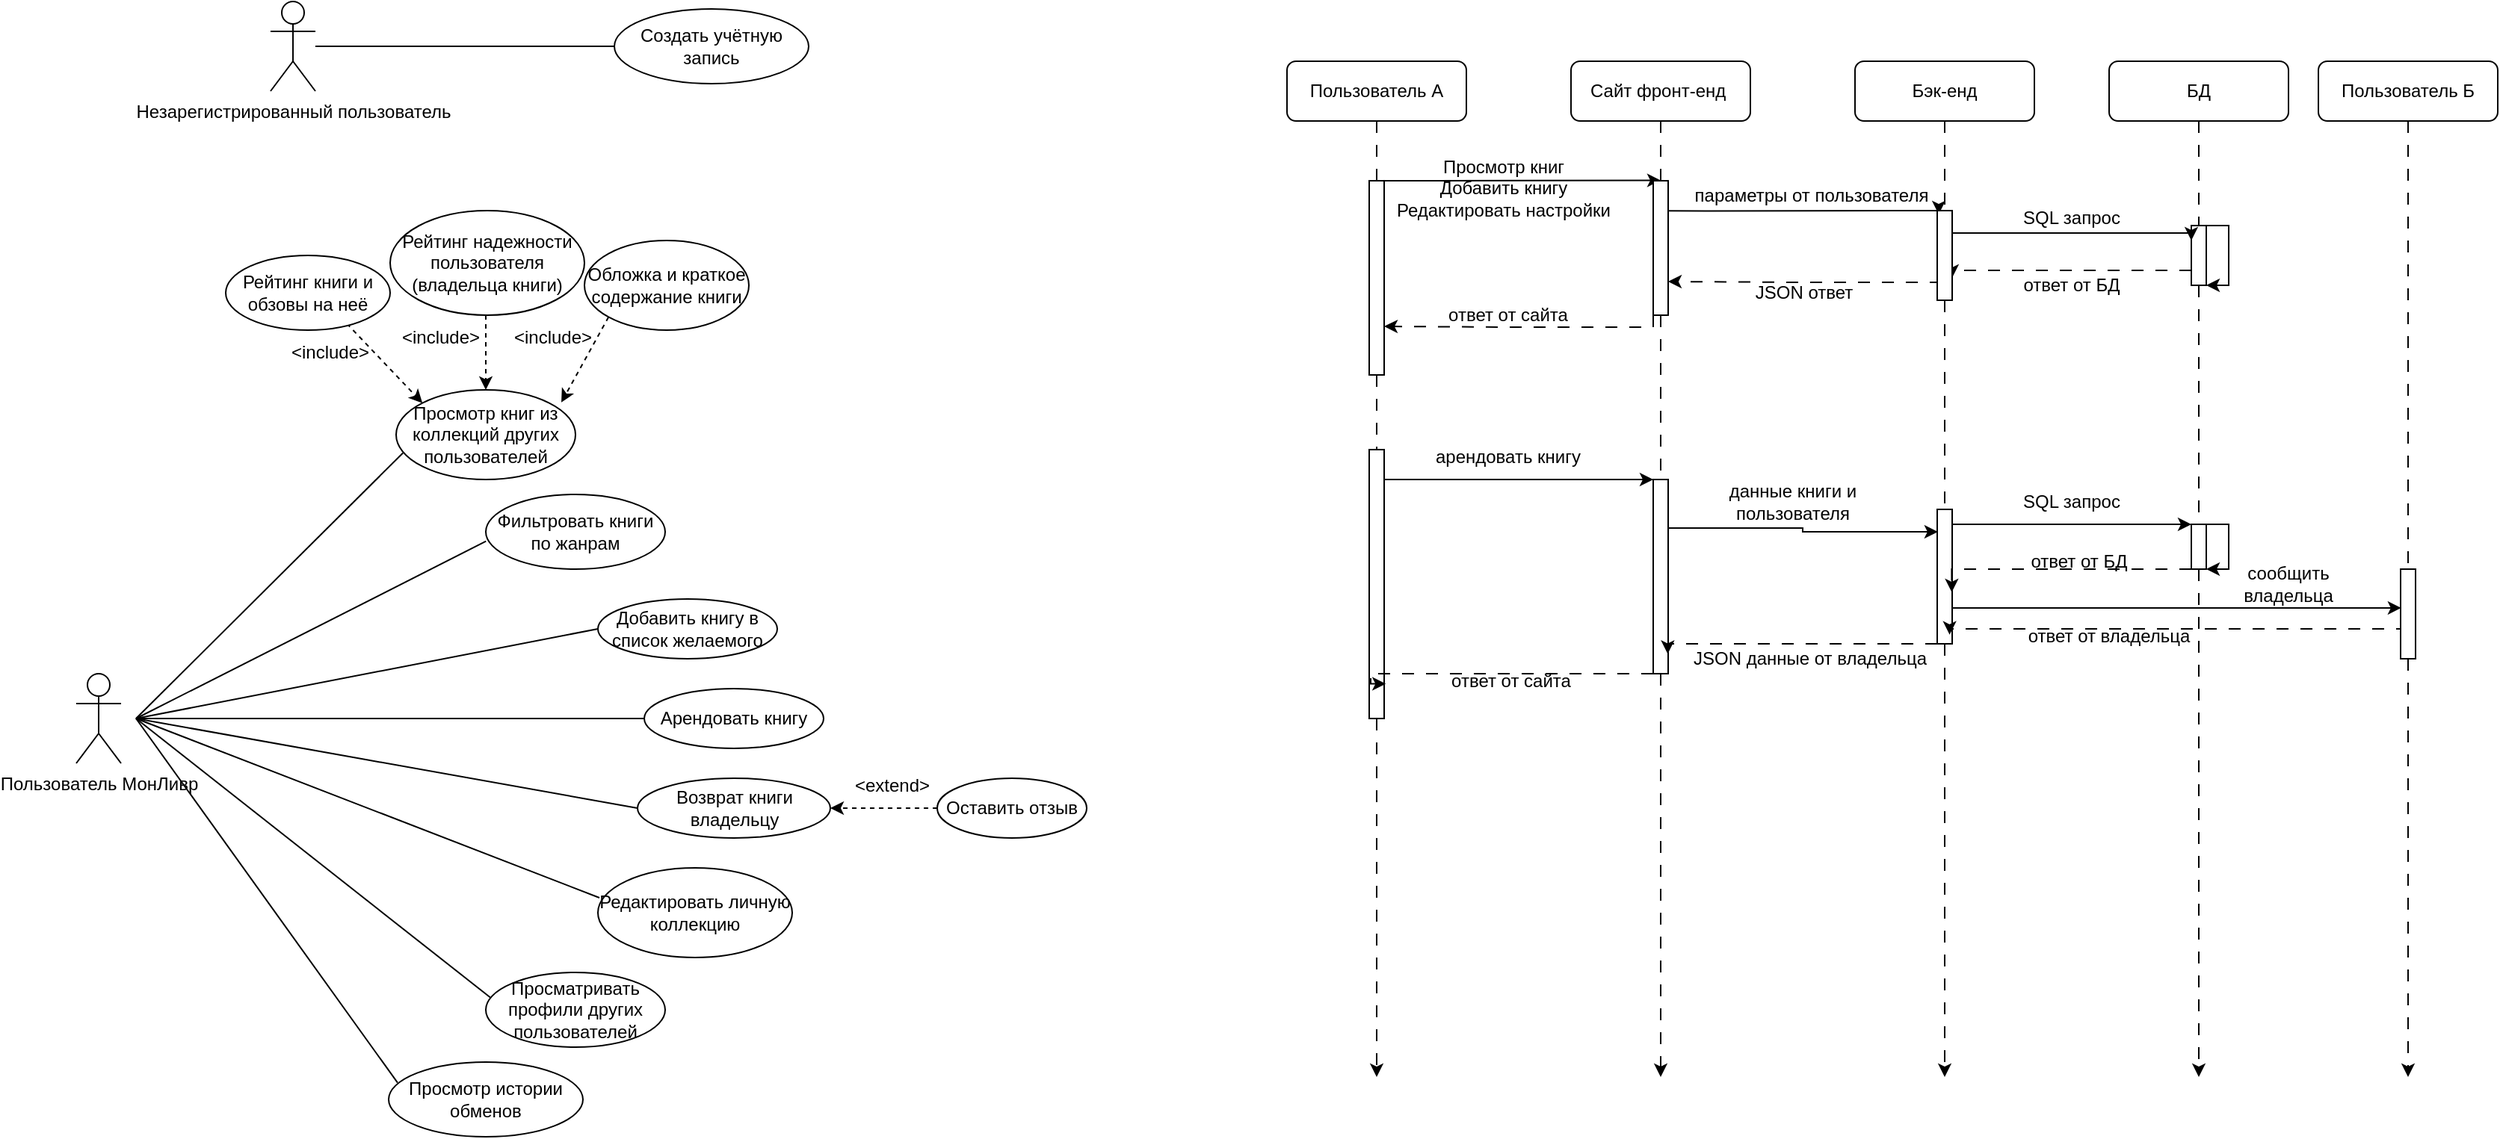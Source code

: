 <mxfile version="26.0.16">
  <diagram name="Page-1" id="ZwCmzv1hAautJZRaxZhr">
    <mxGraphModel dx="1489" dy="1766" grid="1" gridSize="10" guides="1" tooltips="1" connect="1" arrows="1" fold="1" page="1" pageScale="1" pageWidth="827" pageHeight="1169" math="0" shadow="0">
      <root>
        <mxCell id="0" />
        <mxCell id="1" parent="0" />
        <mxCell id="txhmKMlgKQkPEcrtysm9-1" value="Незарегистрированный пользователь" style="shape=umlActor;verticalLabelPosition=bottom;verticalAlign=top;html=1;outlineConnect=0;" vertex="1" parent="1">
          <mxGeometry x="210" y="40" width="30" height="60" as="geometry" />
        </mxCell>
        <mxCell id="txhmKMlgKQkPEcrtysm9-2" value="Создать учётную запись" style="ellipse;whiteSpace=wrap;html=1;" vertex="1" parent="1">
          <mxGeometry x="440" y="45" width="130" height="50" as="geometry" />
        </mxCell>
        <mxCell id="txhmKMlgKQkPEcrtysm9-3" value="Пользователь МонЛивр" style="shape=umlActor;verticalLabelPosition=bottom;verticalAlign=top;html=1;outlineConnect=0;" vertex="1" parent="1">
          <mxGeometry x="80" y="490" width="30" height="60" as="geometry" />
        </mxCell>
        <mxCell id="txhmKMlgKQkPEcrtysm9-4" value="Просмотр книг из коллекций других пользователей" style="ellipse;whiteSpace=wrap;html=1;" vertex="1" parent="1">
          <mxGeometry x="294" y="300" width="120" height="60" as="geometry" />
        </mxCell>
        <mxCell id="txhmKMlgKQkPEcrtysm9-5" value="Редактировать личную коллекцию" style="ellipse;whiteSpace=wrap;html=1;" vertex="1" parent="1">
          <mxGeometry x="429" y="620" width="130" height="60" as="geometry" />
        </mxCell>
        <mxCell id="txhmKMlgKQkPEcrtysm9-6" value="" style="endArrow=none;html=1;rounded=0;entryX=0;entryY=0.5;entryDx=0;entryDy=0;entryPerimeter=0;" edge="1" parent="1" target="txhmKMlgKQkPEcrtysm9-2">
          <mxGeometry width="50" height="50" relative="1" as="geometry">
            <mxPoint x="240" y="70" as="sourcePoint" />
            <mxPoint x="370" y="40" as="targetPoint" />
          </mxGeometry>
        </mxCell>
        <mxCell id="txhmKMlgKQkPEcrtysm9-7" value="Арендовать книгу" style="ellipse;whiteSpace=wrap;html=1;" vertex="1" parent="1">
          <mxGeometry x="460" y="500" width="120" height="40" as="geometry" />
        </mxCell>
        <mxCell id="txhmKMlgKQkPEcrtysm9-8" value="" style="endArrow=none;html=1;rounded=0;entryX=0.038;entryY=0.704;entryDx=0;entryDy=0;entryPerimeter=0;" edge="1" parent="1" target="txhmKMlgKQkPEcrtysm9-4">
          <mxGeometry width="50" height="50" relative="1" as="geometry">
            <mxPoint x="120" y="520" as="sourcePoint" />
            <mxPoint x="180" y="310" as="targetPoint" />
          </mxGeometry>
        </mxCell>
        <mxCell id="txhmKMlgKQkPEcrtysm9-9" value="" style="endArrow=none;html=1;rounded=0;entryX=0;entryY=0.5;entryDx=0;entryDy=0;" edge="1" parent="1" target="txhmKMlgKQkPEcrtysm9-7">
          <mxGeometry width="50" height="50" relative="1" as="geometry">
            <mxPoint x="120" y="520" as="sourcePoint" />
            <mxPoint x="295" y="339" as="targetPoint" />
          </mxGeometry>
        </mxCell>
        <mxCell id="txhmKMlgKQkPEcrtysm9-10" value="" style="endArrow=none;html=1;rounded=0;" edge="1" parent="1">
          <mxGeometry width="50" height="50" relative="1" as="geometry">
            <mxPoint x="120" y="520" as="sourcePoint" />
            <mxPoint x="430" y="640" as="targetPoint" />
          </mxGeometry>
        </mxCell>
        <mxCell id="txhmKMlgKQkPEcrtysm9-11" value="" style="endArrow=classic;html=1;rounded=0;entryX=1;entryY=0.5;entryDx=0;entryDy=0;dashed=1;exitX=0;exitY=0.5;exitDx=0;exitDy=0;" edge="1" parent="1" source="txhmKMlgKQkPEcrtysm9-13" target="txhmKMlgKQkPEcrtysm9-23">
          <mxGeometry width="50" height="50" relative="1" as="geometry">
            <mxPoint x="659" y="570" as="sourcePoint" />
            <mxPoint x="589" y="570" as="targetPoint" />
          </mxGeometry>
        </mxCell>
        <mxCell id="txhmKMlgKQkPEcrtysm9-12" value="&amp;lt;extend&amp;gt;" style="text;html=1;align=center;verticalAlign=middle;whiteSpace=wrap;rounded=0;" vertex="1" parent="1">
          <mxGeometry x="596" y="550" width="60" height="30" as="geometry" />
        </mxCell>
        <mxCell id="txhmKMlgKQkPEcrtysm9-13" value="Оставить отзыв" style="ellipse;whiteSpace=wrap;html=1;" vertex="1" parent="1">
          <mxGeometry x="656" y="560" width="100" height="40" as="geometry" />
        </mxCell>
        <mxCell id="txhmKMlgKQkPEcrtysm9-14" value="" style="endArrow=classic;html=1;rounded=0;entryX=0;entryY=0;entryDx=0;entryDy=0;dashed=1;endFill=1;exitX=0.737;exitY=0.913;exitDx=0;exitDy=0;exitPerimeter=0;" edge="1" parent="1" source="txhmKMlgKQkPEcrtysm9-15" target="txhmKMlgKQkPEcrtysm9-4">
          <mxGeometry width="50" height="50" relative="1" as="geometry">
            <mxPoint x="280" y="260" as="sourcePoint" />
            <mxPoint x="410" y="350" as="targetPoint" />
          </mxGeometry>
        </mxCell>
        <mxCell id="txhmKMlgKQkPEcrtysm9-15" value="Рейтинг книги и обзовы на неё" style="ellipse;whiteSpace=wrap;html=1;" vertex="1" parent="1">
          <mxGeometry x="180" y="210" width="110" height="50" as="geometry" />
        </mxCell>
        <mxCell id="txhmKMlgKQkPEcrtysm9-16" value="Рейтинг надежности пользователя (владельца книги)" style="ellipse;whiteSpace=wrap;html=1;" vertex="1" parent="1">
          <mxGeometry x="290" y="180" width="130" height="70" as="geometry" />
        </mxCell>
        <mxCell id="txhmKMlgKQkPEcrtysm9-17" value="" style="endArrow=classic;html=1;rounded=0;entryX=0.5;entryY=0;entryDx=0;entryDy=0;dashed=1;endFill=1;exitX=1;exitY=0;exitDx=0;exitDy=0;" edge="1" parent="1" source="txhmKMlgKQkPEcrtysm9-19" target="txhmKMlgKQkPEcrtysm9-4">
          <mxGeometry width="50" height="50" relative="1" as="geometry">
            <mxPoint x="284" y="268" as="sourcePoint" />
            <mxPoint x="317" y="309" as="targetPoint" />
          </mxGeometry>
        </mxCell>
        <mxCell id="txhmKMlgKQkPEcrtysm9-18" value="&amp;lt;include&amp;gt;" style="text;html=1;align=center;verticalAlign=middle;whiteSpace=wrap;rounded=0;" vertex="1" parent="1">
          <mxGeometry x="220" y="260" width="60" height="30" as="geometry" />
        </mxCell>
        <mxCell id="txhmKMlgKQkPEcrtysm9-19" value="&amp;lt;include&amp;gt;" style="text;html=1;align=center;verticalAlign=middle;whiteSpace=wrap;rounded=0;" vertex="1" parent="1">
          <mxGeometry x="294" y="250" width="60" height="30" as="geometry" />
        </mxCell>
        <mxCell id="txhmKMlgKQkPEcrtysm9-20" value="Обложка и краткое содержание книги" style="ellipse;whiteSpace=wrap;html=1;" vertex="1" parent="1">
          <mxGeometry x="420" y="200" width="110" height="60" as="geometry" />
        </mxCell>
        <mxCell id="txhmKMlgKQkPEcrtysm9-21" value="" style="endArrow=classic;html=1;rounded=0;entryX=0.921;entryY=0.14;entryDx=0;entryDy=0;dashed=1;endFill=1;exitX=0;exitY=1;exitDx=0;exitDy=0;entryPerimeter=0;" edge="1" parent="1" source="txhmKMlgKQkPEcrtysm9-20" target="txhmKMlgKQkPEcrtysm9-4">
          <mxGeometry width="50" height="50" relative="1" as="geometry">
            <mxPoint x="385" y="260" as="sourcePoint" />
            <mxPoint x="381" y="299" as="targetPoint" />
          </mxGeometry>
        </mxCell>
        <mxCell id="txhmKMlgKQkPEcrtysm9-22" value="&amp;lt;include&amp;gt;" style="text;html=1;align=center;verticalAlign=middle;whiteSpace=wrap;rounded=0;" vertex="1" parent="1">
          <mxGeometry x="369" y="250" width="60" height="30" as="geometry" />
        </mxCell>
        <mxCell id="txhmKMlgKQkPEcrtysm9-23" value="Возврат книги владельцу" style="ellipse;whiteSpace=wrap;html=1;" vertex="1" parent="1">
          <mxGeometry x="455.5" y="560" width="129" height="40" as="geometry" />
        </mxCell>
        <mxCell id="txhmKMlgKQkPEcrtysm9-24" value="" style="endArrow=none;html=1;rounded=0;entryX=0;entryY=0.5;entryDx=0;entryDy=0;" edge="1" parent="1" target="txhmKMlgKQkPEcrtysm9-23">
          <mxGeometry width="50" height="50" relative="1" as="geometry">
            <mxPoint x="120" y="520" as="sourcePoint" />
            <mxPoint x="330" y="490" as="targetPoint" />
          </mxGeometry>
        </mxCell>
        <mxCell id="txhmKMlgKQkPEcrtysm9-25" value="Просмотр истории обменов" style="ellipse;whiteSpace=wrap;html=1;" vertex="1" parent="1">
          <mxGeometry x="289" y="750" width="130" height="50" as="geometry" />
        </mxCell>
        <mxCell id="txhmKMlgKQkPEcrtysm9-26" value="Фильтровать книги по жанрам" style="ellipse;whiteSpace=wrap;html=1;" vertex="1" parent="1">
          <mxGeometry x="354" y="370" width="120" height="50" as="geometry" />
        </mxCell>
        <mxCell id="txhmKMlgKQkPEcrtysm9-27" value="" style="endArrow=none;html=1;rounded=0;entryX=0.001;entryY=0.627;entryDx=0;entryDy=0;entryPerimeter=0;" edge="1" parent="1" target="txhmKMlgKQkPEcrtysm9-26">
          <mxGeometry width="50" height="50" relative="1" as="geometry">
            <mxPoint x="120" y="520" as="sourcePoint" />
            <mxPoint x="306" y="450" as="targetPoint" />
          </mxGeometry>
        </mxCell>
        <mxCell id="txhmKMlgKQkPEcrtysm9-28" value="Добавить книгу в список желаемого" style="ellipse;whiteSpace=wrap;html=1;" vertex="1" parent="1">
          <mxGeometry x="429" y="440" width="120" height="40" as="geometry" />
        </mxCell>
        <mxCell id="txhmKMlgKQkPEcrtysm9-29" value="" style="endArrow=none;html=1;rounded=0;entryX=0;entryY=0.5;entryDx=0;entryDy=0;" edge="1" parent="1" target="txhmKMlgKQkPEcrtysm9-28">
          <mxGeometry width="50" height="50" relative="1" as="geometry">
            <mxPoint x="120" y="520" as="sourcePoint" />
            <mxPoint x="330" y="490" as="targetPoint" />
          </mxGeometry>
        </mxCell>
        <mxCell id="txhmKMlgKQkPEcrtysm9-30" value="" style="endArrow=none;html=1;rounded=0;entryX=0.046;entryY=0.277;entryDx=0;entryDy=0;entryPerimeter=0;" edge="1" parent="1" target="txhmKMlgKQkPEcrtysm9-25">
          <mxGeometry width="50" height="50" relative="1" as="geometry">
            <mxPoint x="120" y="520" as="sourcePoint" />
            <mxPoint x="330" y="560" as="targetPoint" />
          </mxGeometry>
        </mxCell>
        <mxCell id="txhmKMlgKQkPEcrtysm9-31" value="Просматривать профили других пользователей" style="ellipse;whiteSpace=wrap;html=1;" vertex="1" parent="1">
          <mxGeometry x="354" y="690" width="120" height="50" as="geometry" />
        </mxCell>
        <mxCell id="txhmKMlgKQkPEcrtysm9-32" value="" style="endArrow=none;html=1;rounded=0;entryX=0.029;entryY=0.343;entryDx=0;entryDy=0;entryPerimeter=0;" edge="1" parent="1" target="txhmKMlgKQkPEcrtysm9-31">
          <mxGeometry width="50" height="50" relative="1" as="geometry">
            <mxPoint x="120" y="520" as="sourcePoint" />
            <mxPoint x="260" y="560" as="targetPoint" />
          </mxGeometry>
        </mxCell>
        <mxCell id="txhmKMlgKQkPEcrtysm9-33" style="edgeStyle=orthogonalEdgeStyle;rounded=0;orthogonalLoop=1;jettySize=auto;html=1;dashed=1;dashPattern=8 8;" edge="1" parent="1" source="txhmKMlgKQkPEcrtysm9-56">
          <mxGeometry relative="1" as="geometry">
            <mxPoint x="950" y="760" as="targetPoint" />
          </mxGeometry>
        </mxCell>
        <mxCell id="txhmKMlgKQkPEcrtysm9-34" value="Пользователь А" style="rounded=1;whiteSpace=wrap;html=1;" vertex="1" parent="1">
          <mxGeometry x="890" y="80" width="120" height="40" as="geometry" />
        </mxCell>
        <mxCell id="txhmKMlgKQkPEcrtysm9-35" style="edgeStyle=orthogonalEdgeStyle;rounded=0;orthogonalLoop=1;jettySize=auto;html=1;dashed=1;dashPattern=8 8;" edge="1" parent="1" source="txhmKMlgKQkPEcrtysm9-58">
          <mxGeometry relative="1" as="geometry">
            <mxPoint x="1140" y="760" as="targetPoint" />
          </mxGeometry>
        </mxCell>
        <mxCell id="txhmKMlgKQkPEcrtysm9-36" value="Сайт фронт-енд&amp;nbsp;" style="rounded=1;whiteSpace=wrap;html=1;" vertex="1" parent="1">
          <mxGeometry x="1080" y="80" width="120" height="40" as="geometry" />
        </mxCell>
        <mxCell id="txhmKMlgKQkPEcrtysm9-37" style="edgeStyle=orthogonalEdgeStyle;rounded=0;orthogonalLoop=1;jettySize=auto;html=1;dashed=1;dashPattern=8 8;" edge="1" parent="1" source="txhmKMlgKQkPEcrtysm9-60">
          <mxGeometry relative="1" as="geometry">
            <mxPoint x="1500" y="760" as="targetPoint" />
          </mxGeometry>
        </mxCell>
        <mxCell id="txhmKMlgKQkPEcrtysm9-38" value="БД" style="rounded=1;whiteSpace=wrap;html=1;" vertex="1" parent="1">
          <mxGeometry x="1440" y="80" width="120" height="40" as="geometry" />
        </mxCell>
        <mxCell id="txhmKMlgKQkPEcrtysm9-39" value="" style="edgeStyle=orthogonalEdgeStyle;rounded=0;orthogonalLoop=1;jettySize=auto;html=1;dashed=1;dashPattern=8 8;endArrow=none;endFill=0;" edge="1" parent="1" source="txhmKMlgKQkPEcrtysm9-34" target="txhmKMlgKQkPEcrtysm9-41">
          <mxGeometry relative="1" as="geometry">
            <mxPoint x="950" y="760" as="targetPoint" />
            <mxPoint x="950" y="120" as="sourcePoint" />
          </mxGeometry>
        </mxCell>
        <mxCell id="txhmKMlgKQkPEcrtysm9-40" style="edgeStyle=orthogonalEdgeStyle;rounded=0;orthogonalLoop=1;jettySize=auto;html=1;exitX=1;exitY=0;exitDx=0;exitDy=0;" edge="1" parent="1" source="txhmKMlgKQkPEcrtysm9-41">
          <mxGeometry relative="1" as="geometry">
            <mxPoint x="1140" y="159.714" as="targetPoint" />
            <Array as="points">
              <mxPoint x="990" y="160" />
              <mxPoint x="990" y="160" />
            </Array>
          </mxGeometry>
        </mxCell>
        <mxCell id="txhmKMlgKQkPEcrtysm9-41" value="" style="rounded=0;whiteSpace=wrap;html=1;" vertex="1" parent="1">
          <mxGeometry x="945" y="160" width="10" height="130" as="geometry" />
        </mxCell>
        <mxCell id="txhmKMlgKQkPEcrtysm9-42" style="edgeStyle=orthogonalEdgeStyle;rounded=0;orthogonalLoop=1;jettySize=auto;html=1;dashed=1;dashPattern=8 8;" edge="1" parent="1" source="txhmKMlgKQkPEcrtysm9-62">
          <mxGeometry relative="1" as="geometry">
            <mxPoint x="1640" y="760" as="targetPoint" />
          </mxGeometry>
        </mxCell>
        <mxCell id="txhmKMlgKQkPEcrtysm9-43" value="Пользователь Б" style="rounded=1;whiteSpace=wrap;html=1;" vertex="1" parent="1">
          <mxGeometry x="1580" y="80" width="120" height="40" as="geometry" />
        </mxCell>
        <mxCell id="txhmKMlgKQkPEcrtysm9-44" value="" style="edgeStyle=orthogonalEdgeStyle;rounded=0;orthogonalLoop=1;jettySize=auto;html=1;dashed=1;dashPattern=8 8;endArrow=none;endFill=0;" edge="1" parent="1" source="txhmKMlgKQkPEcrtysm9-36" target="txhmKMlgKQkPEcrtysm9-47">
          <mxGeometry relative="1" as="geometry">
            <mxPoint x="1140" y="760" as="targetPoint" />
            <mxPoint x="1140" y="120" as="sourcePoint" />
          </mxGeometry>
        </mxCell>
        <mxCell id="txhmKMlgKQkPEcrtysm9-45" style="edgeStyle=orthogonalEdgeStyle;rounded=0;orthogonalLoop=1;jettySize=auto;html=1;entryX=1;entryY=0.75;entryDx=0;entryDy=0;exitX=0.919;exitY=0.224;exitDx=0;exitDy=0;exitPerimeter=0;" edge="1" parent="1" source="txhmKMlgKQkPEcrtysm9-47" target="txhmKMlgKQkPEcrtysm9-52">
          <mxGeometry relative="1" as="geometry">
            <mxPoint x="1340" y="180" as="targetPoint" />
            <mxPoint x="1160" y="180" as="sourcePoint" />
            <Array as="points">
              <mxPoint x="1170" y="180" />
              <mxPoint x="1326" y="180" />
            </Array>
          </mxGeometry>
        </mxCell>
        <mxCell id="txhmKMlgKQkPEcrtysm9-46" style="edgeStyle=orthogonalEdgeStyle;rounded=0;orthogonalLoop=1;jettySize=auto;html=1;exitX=0;exitY=1;exitDx=0;exitDy=0;entryX=1;entryY=0.75;entryDx=0;entryDy=0;dashed=1;dashPattern=8 8;" edge="1" parent="1" source="txhmKMlgKQkPEcrtysm9-47" target="txhmKMlgKQkPEcrtysm9-41">
          <mxGeometry relative="1" as="geometry">
            <Array as="points">
              <mxPoint x="1135" y="258" />
              <mxPoint x="1040" y="258" />
            </Array>
          </mxGeometry>
        </mxCell>
        <mxCell id="txhmKMlgKQkPEcrtysm9-47" value="" style="rounded=0;whiteSpace=wrap;html=1;" vertex="1" parent="1">
          <mxGeometry x="1135" y="160" width="10" height="90" as="geometry" />
        </mxCell>
        <mxCell id="txhmKMlgKQkPEcrtysm9-48" value="" style="edgeStyle=orthogonalEdgeStyle;rounded=0;orthogonalLoop=1;jettySize=auto;html=1;dashed=1;dashPattern=8 8;endArrow=none;endFill=0;" edge="1" parent="1" source="txhmKMlgKQkPEcrtysm9-38" target="txhmKMlgKQkPEcrtysm9-50">
          <mxGeometry relative="1" as="geometry">
            <mxPoint x="1500" y="760" as="targetPoint" />
            <mxPoint x="1500" y="120" as="sourcePoint" />
          </mxGeometry>
        </mxCell>
        <mxCell id="txhmKMlgKQkPEcrtysm9-49" style="edgeStyle=orthogonalEdgeStyle;rounded=0;orthogonalLoop=1;jettySize=auto;html=1;exitX=0;exitY=0.75;exitDx=0;exitDy=0;entryX=1;entryY=0.75;entryDx=0;entryDy=0;dashed=1;dashPattern=8 8;" edge="1" parent="1" source="txhmKMlgKQkPEcrtysm9-50" target="txhmKMlgKQkPEcrtysm9-73">
          <mxGeometry relative="1" as="geometry">
            <Array as="points">
              <mxPoint x="1335" y="220" />
            </Array>
          </mxGeometry>
        </mxCell>
        <mxCell id="txhmKMlgKQkPEcrtysm9-50" value="" style="rounded=0;whiteSpace=wrap;html=1;" vertex="1" parent="1">
          <mxGeometry x="1495" y="190" width="10" height="40" as="geometry" />
        </mxCell>
        <mxCell id="txhmKMlgKQkPEcrtysm9-51" value="Просмотр книг&lt;br&gt;Добавить книгу&lt;br&gt;Редактировать настройки" style="text;html=1;strokeColor=none;fillColor=none;align=center;verticalAlign=middle;whiteSpace=wrap;rounded=0;" vertex="1" parent="1">
          <mxGeometry x="950" y="140" width="170" height="50" as="geometry" />
        </mxCell>
        <mxCell id="txhmKMlgKQkPEcrtysm9-52" value="параметры от пользователя" style="text;html=1;strokeColor=none;fillColor=none;align=center;verticalAlign=middle;whiteSpace=wrap;rounded=0;" vertex="1" parent="1">
          <mxGeometry x="1156" y="145" width="170" height="50" as="geometry" />
        </mxCell>
        <mxCell id="txhmKMlgKQkPEcrtysm9-53" value="ответ от сайта" style="text;html=1;strokeColor=none;fillColor=none;align=center;verticalAlign=middle;whiteSpace=wrap;rounded=0;" vertex="1" parent="1">
          <mxGeometry x="953" y="225" width="170" height="50" as="geometry" />
        </mxCell>
        <mxCell id="txhmKMlgKQkPEcrtysm9-54" value="" style="edgeStyle=orthogonalEdgeStyle;rounded=0;orthogonalLoop=1;jettySize=auto;html=1;dashed=1;dashPattern=8 8;endArrow=none;endFill=0;" edge="1" parent="1" source="txhmKMlgKQkPEcrtysm9-41" target="txhmKMlgKQkPEcrtysm9-56">
          <mxGeometry relative="1" as="geometry">
            <mxPoint x="950" y="760" as="targetPoint" />
            <mxPoint x="950" y="290" as="sourcePoint" />
          </mxGeometry>
        </mxCell>
        <mxCell id="txhmKMlgKQkPEcrtysm9-55" style="edgeStyle=orthogonalEdgeStyle;rounded=0;orthogonalLoop=1;jettySize=auto;html=1;exitX=1;exitY=0.25;exitDx=0;exitDy=0;entryX=0;entryY=0;entryDx=0;entryDy=0;" edge="1" parent="1" source="txhmKMlgKQkPEcrtysm9-56" target="txhmKMlgKQkPEcrtysm9-58">
          <mxGeometry relative="1" as="geometry">
            <Array as="points">
              <mxPoint x="945" y="360" />
            </Array>
          </mxGeometry>
        </mxCell>
        <mxCell id="txhmKMlgKQkPEcrtysm9-56" value="" style="rounded=0;whiteSpace=wrap;html=1;" vertex="1" parent="1">
          <mxGeometry x="945" y="340" width="10" height="180" as="geometry" />
        </mxCell>
        <mxCell id="txhmKMlgKQkPEcrtysm9-57" value="" style="edgeStyle=orthogonalEdgeStyle;rounded=0;orthogonalLoop=1;jettySize=auto;html=1;dashed=1;dashPattern=8 8;endArrow=none;endFill=0;" edge="1" parent="1" source="txhmKMlgKQkPEcrtysm9-47" target="txhmKMlgKQkPEcrtysm9-58">
          <mxGeometry relative="1" as="geometry">
            <mxPoint x="1140" y="760" as="targetPoint" />
            <mxPoint x="1140" y="250" as="sourcePoint" />
          </mxGeometry>
        </mxCell>
        <mxCell id="txhmKMlgKQkPEcrtysm9-58" value="" style="rounded=0;whiteSpace=wrap;html=1;" vertex="1" parent="1">
          <mxGeometry x="1135" y="360" width="10" height="130" as="geometry" />
        </mxCell>
        <mxCell id="txhmKMlgKQkPEcrtysm9-59" value="" style="edgeStyle=orthogonalEdgeStyle;rounded=0;orthogonalLoop=1;jettySize=auto;html=1;dashed=1;dashPattern=8 8;endArrow=none;endFill=0;" edge="1" parent="1" source="txhmKMlgKQkPEcrtysm9-50" target="txhmKMlgKQkPEcrtysm9-60">
          <mxGeometry relative="1" as="geometry">
            <mxPoint x="1500" y="760" as="targetPoint" />
            <mxPoint x="1500" y="240" as="sourcePoint" />
          </mxGeometry>
        </mxCell>
        <mxCell id="txhmKMlgKQkPEcrtysm9-60" value="" style="rounded=0;whiteSpace=wrap;html=1;" vertex="1" parent="1">
          <mxGeometry x="1495" y="390" width="10" height="30" as="geometry" />
        </mxCell>
        <mxCell id="txhmKMlgKQkPEcrtysm9-61" value="" style="edgeStyle=orthogonalEdgeStyle;rounded=0;orthogonalLoop=1;jettySize=auto;html=1;dashed=1;dashPattern=8 8;endArrow=none;endFill=0;" edge="1" parent="1" source="txhmKMlgKQkPEcrtysm9-43" target="txhmKMlgKQkPEcrtysm9-62">
          <mxGeometry relative="1" as="geometry">
            <mxPoint x="1640" y="760" as="targetPoint" />
            <mxPoint x="1640" y="120" as="sourcePoint" />
          </mxGeometry>
        </mxCell>
        <mxCell id="txhmKMlgKQkPEcrtysm9-62" value="" style="rounded=0;whiteSpace=wrap;html=1;" vertex="1" parent="1">
          <mxGeometry x="1635" y="420" width="10" height="60" as="geometry" />
        </mxCell>
        <mxCell id="txhmKMlgKQkPEcrtysm9-63" style="edgeStyle=orthogonalEdgeStyle;rounded=0;orthogonalLoop=1;jettySize=auto;html=1;exitX=0;exitY=1;exitDx=0;exitDy=0;entryX=1.109;entryY=0.871;entryDx=0;entryDy=0;entryPerimeter=0;dashed=1;dashPattern=8 8;" edge="1" parent="1" source="txhmKMlgKQkPEcrtysm9-58" target="txhmKMlgKQkPEcrtysm9-56">
          <mxGeometry relative="1" as="geometry">
            <Array as="points">
              <mxPoint x="946" y="490" />
            </Array>
          </mxGeometry>
        </mxCell>
        <mxCell id="txhmKMlgKQkPEcrtysm9-64" value="арендовать книгу" style="text;html=1;strokeColor=none;fillColor=none;align=center;verticalAlign=middle;whiteSpace=wrap;rounded=0;" vertex="1" parent="1">
          <mxGeometry x="953" y="320" width="170" height="50" as="geometry" />
        </mxCell>
        <mxCell id="txhmKMlgKQkPEcrtysm9-65" value="данные книги и пользователя" style="text;html=1;strokeColor=none;fillColor=none;align=center;verticalAlign=middle;whiteSpace=wrap;rounded=0;" vertex="1" parent="1">
          <mxGeometry x="1156" y="350" width="145" height="50" as="geometry" />
        </mxCell>
        <mxCell id="txhmKMlgKQkPEcrtysm9-66" value="ответ от владельца" style="text;html=1;strokeColor=none;fillColor=none;align=center;verticalAlign=middle;whiteSpace=wrap;rounded=0;" vertex="1" parent="1">
          <mxGeometry x="1335" y="440" width="210" height="50" as="geometry" />
        </mxCell>
        <mxCell id="txhmKMlgKQkPEcrtysm9-67" value="ответ от сайта" style="text;html=1;strokeColor=none;fillColor=none;align=center;verticalAlign=middle;whiteSpace=wrap;rounded=0;" vertex="1" parent="1">
          <mxGeometry x="935" y="470" width="210" height="50" as="geometry" />
        </mxCell>
        <mxCell id="txhmKMlgKQkPEcrtysm9-68" style="edgeStyle=orthogonalEdgeStyle;rounded=0;orthogonalLoop=1;jettySize=auto;html=1;dashed=1;dashPattern=8 8;" edge="1" parent="1" source="txhmKMlgKQkPEcrtysm9-76">
          <mxGeometry relative="1" as="geometry">
            <mxPoint x="1330" y="760" as="targetPoint" />
          </mxGeometry>
        </mxCell>
        <mxCell id="txhmKMlgKQkPEcrtysm9-69" value="Бэк-енд" style="rounded=1;whiteSpace=wrap;html=1;" vertex="1" parent="1">
          <mxGeometry x="1270" y="80" width="120" height="40" as="geometry" />
        </mxCell>
        <mxCell id="txhmKMlgKQkPEcrtysm9-70" value="" style="edgeStyle=orthogonalEdgeStyle;rounded=0;orthogonalLoop=1;jettySize=auto;html=1;dashed=1;dashPattern=8 8;endArrow=none;endFill=0;" edge="1" parent="1" source="txhmKMlgKQkPEcrtysm9-69" target="txhmKMlgKQkPEcrtysm9-73">
          <mxGeometry relative="1" as="geometry">
            <mxPoint x="1330" y="760" as="targetPoint" />
            <mxPoint x="1330" y="120" as="sourcePoint" />
          </mxGeometry>
        </mxCell>
        <mxCell id="txhmKMlgKQkPEcrtysm9-71" style="edgeStyle=orthogonalEdgeStyle;rounded=0;orthogonalLoop=1;jettySize=auto;html=1;exitX=1;exitY=0.25;exitDx=0;exitDy=0;entryX=0;entryY=0.25;entryDx=0;entryDy=0;" edge="1" parent="1" source="txhmKMlgKQkPEcrtysm9-73" target="txhmKMlgKQkPEcrtysm9-50">
          <mxGeometry relative="1" as="geometry">
            <Array as="points">
              <mxPoint x="1495" y="195" />
            </Array>
          </mxGeometry>
        </mxCell>
        <mxCell id="txhmKMlgKQkPEcrtysm9-72" style="edgeStyle=orthogonalEdgeStyle;rounded=0;orthogonalLoop=1;jettySize=auto;html=1;exitX=0;exitY=0.75;exitDx=0;exitDy=0;entryX=1;entryY=0.75;entryDx=0;entryDy=0;dashed=1;dashPattern=8 8;" edge="1" parent="1" source="txhmKMlgKQkPEcrtysm9-73" target="txhmKMlgKQkPEcrtysm9-47">
          <mxGeometry relative="1" as="geometry">
            <Array as="points">
              <mxPoint x="1325" y="228" />
              <mxPoint x="1235" y="228" />
            </Array>
          </mxGeometry>
        </mxCell>
        <mxCell id="txhmKMlgKQkPEcrtysm9-73" value="" style="rounded=0;whiteSpace=wrap;html=1;" vertex="1" parent="1">
          <mxGeometry x="1325" y="180" width="10" height="60" as="geometry" />
        </mxCell>
        <mxCell id="txhmKMlgKQkPEcrtysm9-74" value="" style="edgeStyle=orthogonalEdgeStyle;rounded=0;orthogonalLoop=1;jettySize=auto;html=1;dashed=1;dashPattern=8 8;endArrow=none;endFill=0;" edge="1" parent="1" source="txhmKMlgKQkPEcrtysm9-73" target="txhmKMlgKQkPEcrtysm9-76">
          <mxGeometry relative="1" as="geometry">
            <mxPoint x="1330" y="760" as="targetPoint" />
            <mxPoint x="1330" y="240" as="sourcePoint" />
          </mxGeometry>
        </mxCell>
        <mxCell id="txhmKMlgKQkPEcrtysm9-75" style="edgeStyle=orthogonalEdgeStyle;rounded=0;orthogonalLoop=1;jettySize=auto;html=1;exitX=1;exitY=0.25;exitDx=0;exitDy=0;entryX=0;entryY=0;entryDx=0;entryDy=0;" edge="1" parent="1" source="txhmKMlgKQkPEcrtysm9-76" target="txhmKMlgKQkPEcrtysm9-60">
          <mxGeometry relative="1" as="geometry">
            <Array as="points">
              <mxPoint x="1335" y="390" />
            </Array>
          </mxGeometry>
        </mxCell>
        <mxCell id="txhmKMlgKQkPEcrtysm9-76" value="" style="rounded=0;whiteSpace=wrap;html=1;" vertex="1" parent="1">
          <mxGeometry x="1325" y="380" width="10" height="90" as="geometry" />
        </mxCell>
        <mxCell id="txhmKMlgKQkPEcrtysm9-77" value="ответ от БД" style="text;html=1;strokeColor=none;fillColor=none;align=center;verticalAlign=middle;whiteSpace=wrap;rounded=0;" vertex="1" parent="1">
          <mxGeometry x="1360" y="205" width="110" height="50" as="geometry" />
        </mxCell>
        <mxCell id="txhmKMlgKQkPEcrtysm9-78" value="SQL запрос" style="text;html=1;strokeColor=none;fillColor=none;align=center;verticalAlign=middle;whiteSpace=wrap;rounded=0;" vertex="1" parent="1">
          <mxGeometry x="1365" y="160" width="100" height="50" as="geometry" />
        </mxCell>
        <mxCell id="txhmKMlgKQkPEcrtysm9-79" style="edgeStyle=orthogonalEdgeStyle;rounded=0;orthogonalLoop=1;jettySize=auto;html=1;exitX=1;exitY=0;exitDx=0;exitDy=0;entryX=1;entryY=1;entryDx=0;entryDy=0;" edge="1" parent="1" source="txhmKMlgKQkPEcrtysm9-50" target="txhmKMlgKQkPEcrtysm9-50">
          <mxGeometry relative="1" as="geometry">
            <Array as="points">
              <mxPoint x="1520" y="190" />
              <mxPoint x="1520" y="230" />
            </Array>
          </mxGeometry>
        </mxCell>
        <mxCell id="txhmKMlgKQkPEcrtysm9-80" value="JSON ответ" style="text;html=1;strokeColor=none;fillColor=none;align=center;verticalAlign=middle;whiteSpace=wrap;rounded=0;" vertex="1" parent="1">
          <mxGeometry x="1181" y="210" width="110" height="50" as="geometry" />
        </mxCell>
        <mxCell id="txhmKMlgKQkPEcrtysm9-81" style="edgeStyle=orthogonalEdgeStyle;rounded=0;orthogonalLoop=1;jettySize=auto;html=1;exitX=1;exitY=0;exitDx=0;exitDy=0;entryX=1;entryY=1;entryDx=0;entryDy=0;" edge="1" parent="1" source="txhmKMlgKQkPEcrtysm9-60" target="txhmKMlgKQkPEcrtysm9-60">
          <mxGeometry relative="1" as="geometry">
            <Array as="points">
              <mxPoint x="1520" y="390" />
              <mxPoint x="1520" y="420" />
            </Array>
          </mxGeometry>
        </mxCell>
        <mxCell id="txhmKMlgKQkPEcrtysm9-82" value="SQL запрос" style="text;html=1;strokeColor=none;fillColor=none;align=center;verticalAlign=middle;whiteSpace=wrap;rounded=0;" vertex="1" parent="1">
          <mxGeometry x="1365" y="350" width="100" height="50" as="geometry" />
        </mxCell>
        <mxCell id="txhmKMlgKQkPEcrtysm9-83" style="edgeStyle=orthogonalEdgeStyle;rounded=0;orthogonalLoop=1;jettySize=auto;html=1;exitX=1;exitY=0.25;exitDx=0;exitDy=0;entryX=0.043;entryY=0.167;entryDx=0;entryDy=0;entryPerimeter=0;" edge="1" parent="1" source="txhmKMlgKQkPEcrtysm9-58" target="txhmKMlgKQkPEcrtysm9-76">
          <mxGeometry relative="1" as="geometry" />
        </mxCell>
        <mxCell id="txhmKMlgKQkPEcrtysm9-84" style="edgeStyle=orthogonalEdgeStyle;rounded=0;orthogonalLoop=1;jettySize=auto;html=1;exitX=0;exitY=1;exitDx=0;exitDy=0;entryX=0.971;entryY=0.616;entryDx=0;entryDy=0;entryPerimeter=0;dashed=1;dashPattern=8 8;" edge="1" parent="1" source="txhmKMlgKQkPEcrtysm9-60" target="txhmKMlgKQkPEcrtysm9-76">
          <mxGeometry relative="1" as="geometry">
            <Array as="points">
              <mxPoint x="1335" y="420" />
            </Array>
          </mxGeometry>
        </mxCell>
        <mxCell id="txhmKMlgKQkPEcrtysm9-85" value="ответ от БД" style="text;html=1;strokeColor=none;fillColor=none;align=center;verticalAlign=middle;whiteSpace=wrap;rounded=0;" vertex="1" parent="1">
          <mxGeometry x="1365" y="390" width="110" height="50" as="geometry" />
        </mxCell>
        <mxCell id="txhmKMlgKQkPEcrtysm9-86" style="edgeStyle=orthogonalEdgeStyle;rounded=0;orthogonalLoop=1;jettySize=auto;html=1;exitX=1;exitY=0.75;exitDx=0;exitDy=0;entryX=0.043;entryY=0.433;entryDx=0;entryDy=0;entryPerimeter=0;" edge="1" parent="1" source="txhmKMlgKQkPEcrtysm9-76" target="txhmKMlgKQkPEcrtysm9-62">
          <mxGeometry relative="1" as="geometry">
            <Array as="points">
              <mxPoint x="1335" y="446" />
            </Array>
          </mxGeometry>
        </mxCell>
        <mxCell id="txhmKMlgKQkPEcrtysm9-87" style="edgeStyle=orthogonalEdgeStyle;rounded=0;orthogonalLoop=1;jettySize=auto;html=1;exitX=0;exitY=0.75;exitDx=0;exitDy=0;entryX=0.829;entryY=0.932;entryDx=0;entryDy=0;entryPerimeter=0;dashed=1;dashPattern=8 8;" edge="1" parent="1" source="txhmKMlgKQkPEcrtysm9-62" target="txhmKMlgKQkPEcrtysm9-76">
          <mxGeometry relative="1" as="geometry">
            <Array as="points">
              <mxPoint x="1635" y="460" />
              <mxPoint x="1333" y="460" />
            </Array>
          </mxGeometry>
        </mxCell>
        <mxCell id="txhmKMlgKQkPEcrtysm9-88" style="edgeStyle=orthogonalEdgeStyle;rounded=0;orthogonalLoop=1;jettySize=auto;html=1;exitX=0;exitY=1;exitDx=0;exitDy=0;entryX=0.971;entryY=0.898;entryDx=0;entryDy=0;entryPerimeter=0;dashed=1;dashPattern=8 8;" edge="1" parent="1" source="txhmKMlgKQkPEcrtysm9-76" target="txhmKMlgKQkPEcrtysm9-58">
          <mxGeometry relative="1" as="geometry">
            <Array as="points">
              <mxPoint x="1145" y="470" />
            </Array>
          </mxGeometry>
        </mxCell>
        <mxCell id="txhmKMlgKQkPEcrtysm9-89" value="сообщить владельца" style="text;html=1;strokeColor=none;fillColor=none;align=center;verticalAlign=middle;whiteSpace=wrap;rounded=0;" vertex="1" parent="1">
          <mxGeometry x="1505" y="405" width="110" height="50" as="geometry" />
        </mxCell>
        <mxCell id="txhmKMlgKQkPEcrtysm9-90" value="JSON данные от владельца" style="text;html=1;strokeColor=none;fillColor=none;align=center;verticalAlign=middle;whiteSpace=wrap;rounded=0;" vertex="1" parent="1">
          <mxGeometry x="1135" y="455" width="210" height="50" as="geometry" />
        </mxCell>
      </root>
    </mxGraphModel>
  </diagram>
</mxfile>
